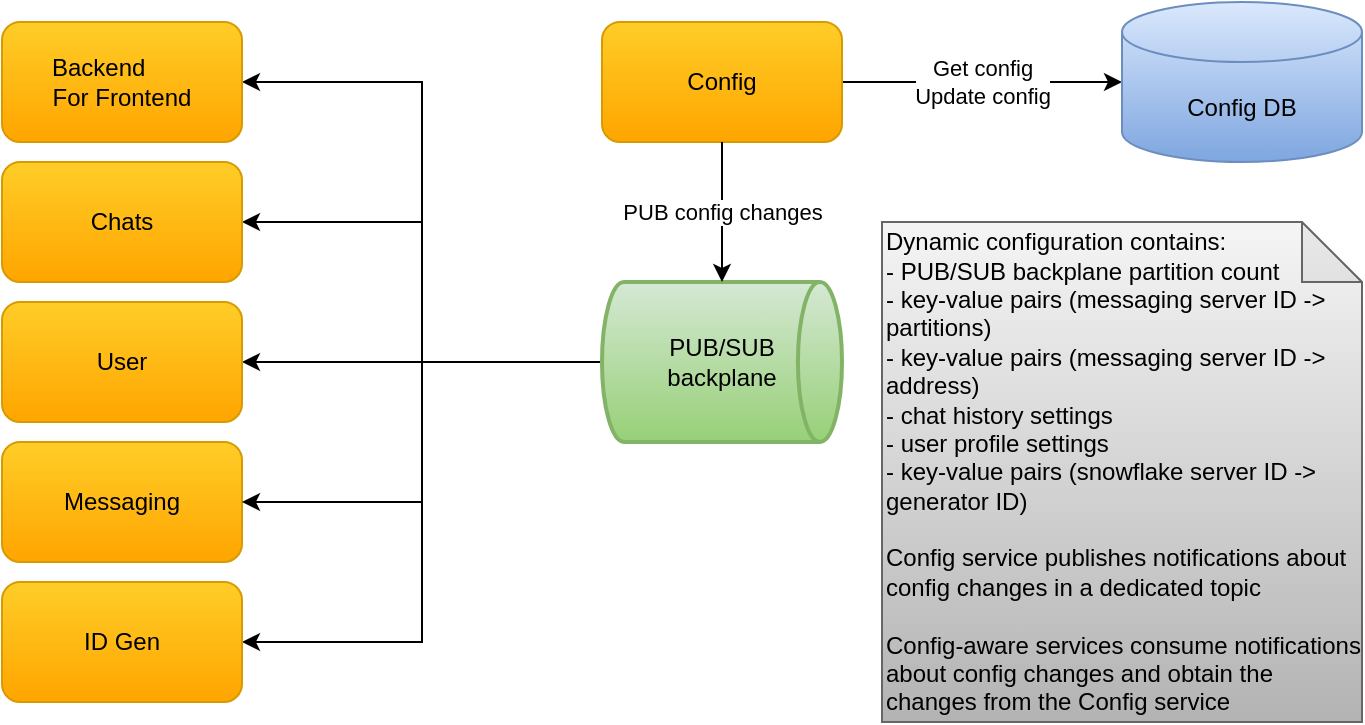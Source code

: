 <mxfile version="22.1.18" type="device">
  <diagram id="G4t1x3i_cumIOjZ8GDXV" name="Page-1">
    <mxGraphModel dx="2020" dy="1203" grid="1" gridSize="10" guides="1" tooltips="1" connect="1" arrows="1" fold="1" page="1" pageScale="1" pageWidth="850" pageHeight="1100" math="0" shadow="0">
      <root>
        <mxCell id="0" />
        <mxCell id="1" parent="0" />
        <mxCell id="zEOiwxzGmeE4_qA-A_0B-2" value="Dynamic configuration contains:&lt;br&gt;- PUB/SUB backplane partition count&lt;br&gt;- key-value pairs&amp;nbsp;(messaging server ID -&amp;gt; partitions)&lt;br&gt;- key-value pairs&amp;nbsp;(messaging&amp;nbsp;server ID -&amp;gt; address)&lt;br&gt;- chat history settings&lt;br&gt;- user profile settings&lt;br&gt;- key-value pairs (snowflake server ID -&amp;gt; generator ID)&lt;br&gt;&lt;br&gt;Config service publishes notifications about config changes in a dedicated topic&lt;br&gt;&lt;br&gt;Config-aware services consume notifications about config changes and obtain the changes from the Config service" style="shape=note;whiteSpace=wrap;html=1;backgroundOutline=1;darkOpacity=0.05;align=left;gradientColor=#b3b3b3;fillColor=#f5f5f5;strokeColor=#666666;" parent="1" vertex="1">
          <mxGeometry x="520" y="180" width="240" height="250" as="geometry" />
        </mxCell>
        <mxCell id="WAReTh2NtruZ-ETWnuQE-11" value="&lt;font style=&quot;font-size: 12px&quot;&gt;Messaging&lt;/font&gt;" style="rounded=1;whiteSpace=wrap;html=1;gradientColor=#ffa500;fillColor=#ffcd28;strokeColor=#d79b00;" parent="1" vertex="1">
          <mxGeometry x="80" y="290" width="120" height="60" as="geometry" />
        </mxCell>
        <mxCell id="edGWvWXKQ8FDzD90E3AD-5" style="edgeStyle=orthogonalEdgeStyle;rounded=0;orthogonalLoop=1;jettySize=auto;html=1;entryX=1;entryY=0.5;entryDx=0;entryDy=0;" parent="1" source="WAReTh2NtruZ-ETWnuQE-13" target="WAReTh2NtruZ-ETWnuQE-24" edge="1">
          <mxGeometry relative="1" as="geometry" />
        </mxCell>
        <mxCell id="edGWvWXKQ8FDzD90E3AD-6" style="edgeStyle=orthogonalEdgeStyle;rounded=0;orthogonalLoop=1;jettySize=auto;html=1;entryX=1;entryY=0.5;entryDx=0;entryDy=0;" parent="1" source="WAReTh2NtruZ-ETWnuQE-13" target="WAReTh2NtruZ-ETWnuQE-19" edge="1">
          <mxGeometry relative="1" as="geometry" />
        </mxCell>
        <mxCell id="edGWvWXKQ8FDzD90E3AD-7" value="" style="edgeStyle=orthogonalEdgeStyle;rounded=0;orthogonalLoop=1;jettySize=auto;html=1;entryX=1;entryY=0.5;entryDx=0;entryDy=0;" parent="1" source="WAReTh2NtruZ-ETWnuQE-13" target="vOK45yCCNcbg0Topnff8-3" edge="1">
          <mxGeometry x="-0.412" relative="1" as="geometry">
            <mxPoint as="offset" />
          </mxGeometry>
        </mxCell>
        <mxCell id="edGWvWXKQ8FDzD90E3AD-8" style="edgeStyle=orthogonalEdgeStyle;rounded=0;orthogonalLoop=1;jettySize=auto;html=1;entryX=1;entryY=0.5;entryDx=0;entryDy=0;" parent="1" source="WAReTh2NtruZ-ETWnuQE-13" target="WAReTh2NtruZ-ETWnuQE-11" edge="1">
          <mxGeometry relative="1" as="geometry" />
        </mxCell>
        <mxCell id="edGWvWXKQ8FDzD90E3AD-9" style="edgeStyle=orthogonalEdgeStyle;rounded=0;orthogonalLoop=1;jettySize=auto;html=1;entryX=1;entryY=0.5;entryDx=0;entryDy=0;" parent="1" source="WAReTh2NtruZ-ETWnuQE-13" target="edGWvWXKQ8FDzD90E3AD-1" edge="1">
          <mxGeometry relative="1" as="geometry" />
        </mxCell>
        <mxCell id="WAReTh2NtruZ-ETWnuQE-13" value="PUB/SUB&lt;br&gt;backplane" style="strokeWidth=2;html=1;shape=mxgraph.flowchart.direct_data;whiteSpace=wrap;gradientColor=#97d077;fillColor=#d5e8d4;strokeColor=#82b366;" parent="1" vertex="1">
          <mxGeometry x="380" y="210" width="120" height="80" as="geometry" />
        </mxCell>
        <mxCell id="WAReTh2NtruZ-ETWnuQE-16" value="Get config&lt;br style=&quot;border-color: var(--border-color);&quot;&gt;Update config" style="edgeStyle=orthogonalEdgeStyle;rounded=0;orthogonalLoop=1;jettySize=auto;html=1;entryX=0;entryY=0.5;entryDx=0;entryDy=0;entryPerimeter=0;exitX=1;exitY=0.5;exitDx=0;exitDy=0;" parent="1" source="WAReTh2NtruZ-ETWnuQE-17" target="WAReTh2NtruZ-ETWnuQE-18" edge="1">
          <mxGeometry relative="1" as="geometry" />
        </mxCell>
        <mxCell id="WAReTh2NtruZ-ETWnuQE-17" value="Config" style="rounded=1;whiteSpace=wrap;html=1;gradientColor=#ffa500;fillColor=#ffcd28;strokeColor=#d79b00;" parent="1" vertex="1">
          <mxGeometry x="380" y="80" width="120" height="60" as="geometry" />
        </mxCell>
        <mxCell id="WAReTh2NtruZ-ETWnuQE-18" value="Config DB" style="shape=cylinder3;whiteSpace=wrap;html=1;boundedLbl=1;backgroundOutline=1;size=15;gradientColor=#7ea6e0;fillColor=#dae8fc;strokeColor=#6c8ebf;" parent="1" vertex="1">
          <mxGeometry x="640" y="70" width="120" height="80" as="geometry" />
        </mxCell>
        <mxCell id="WAReTh2NtruZ-ETWnuQE-19" value="&lt;font style=&quot;font-size: 12px&quot;&gt;Chats&lt;/font&gt;" style="rounded=1;whiteSpace=wrap;html=1;gradientColor=#ffa500;fillColor=#ffcd28;strokeColor=#d79b00;" parent="1" vertex="1">
          <mxGeometry x="80" y="150" width="120" height="60" as="geometry" />
        </mxCell>
        <mxCell id="WAReTh2NtruZ-ETWnuQE-24" value="&lt;font style=&quot;font-size: 12px&quot;&gt;Backend&amp;nbsp; &amp;nbsp; &amp;nbsp; &amp;nbsp;&lt;br&gt;For Frontend&lt;/font&gt;" style="rounded=1;whiteSpace=wrap;html=1;gradientColor=#ffa500;fillColor=#ffcd28;strokeColor=#d79b00;" parent="1" vertex="1">
          <mxGeometry x="80" y="80" width="120" height="60" as="geometry" />
        </mxCell>
        <mxCell id="vOK45yCCNcbg0Topnff8-3" value="&lt;font style=&quot;font-size: 12px&quot;&gt;User&lt;/font&gt;" style="rounded=1;whiteSpace=wrap;html=1;gradientColor=#ffa500;fillColor=#ffcd28;strokeColor=#d79b00;" parent="1" vertex="1">
          <mxGeometry x="80" y="220" width="120" height="60" as="geometry" />
        </mxCell>
        <mxCell id="edGWvWXKQ8FDzD90E3AD-1" value="&lt;font style=&quot;font-size: 12px&quot;&gt;ID Gen&lt;/font&gt;" style="rounded=1;whiteSpace=wrap;html=1;gradientColor=#ffa500;fillColor=#ffcd28;strokeColor=#d79b00;" parent="1" vertex="1">
          <mxGeometry x="80" y="360" width="120" height="60" as="geometry" />
        </mxCell>
        <mxCell id="edGWvWXKQ8FDzD90E3AD-4" value="PUB config changes" style="edgeStyle=orthogonalEdgeStyle;rounded=0;orthogonalLoop=1;jettySize=auto;html=1;entryX=0.5;entryY=0;entryDx=0;entryDy=0;entryPerimeter=0;" parent="1" source="WAReTh2NtruZ-ETWnuQE-17" target="WAReTh2NtruZ-ETWnuQE-13" edge="1">
          <mxGeometry relative="1" as="geometry" />
        </mxCell>
      </root>
    </mxGraphModel>
  </diagram>
</mxfile>
